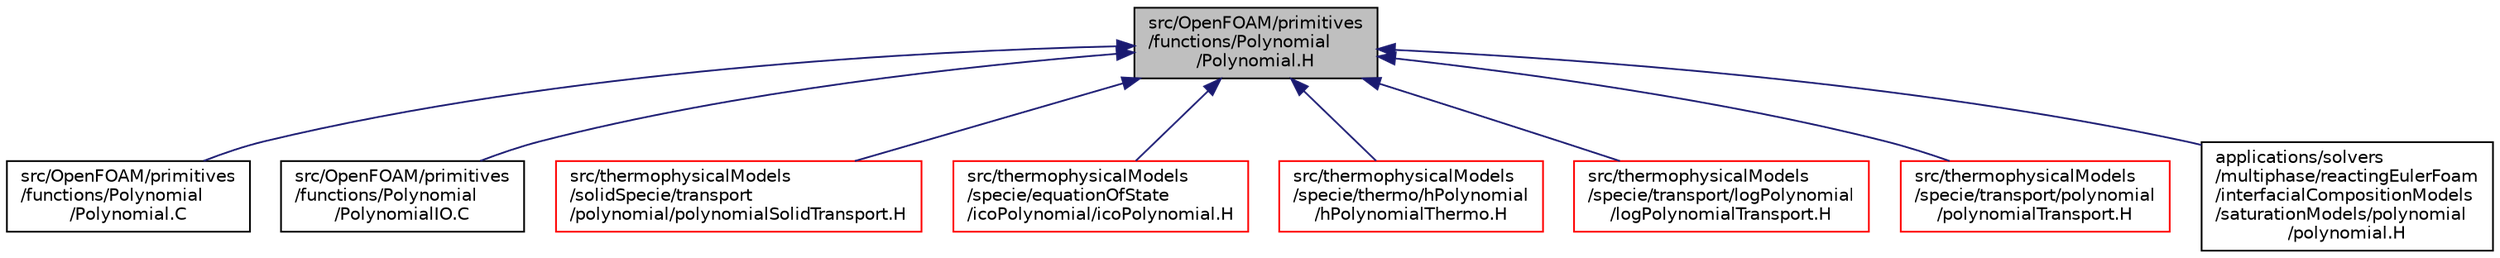 digraph "src/OpenFOAM/primitives/functions/Polynomial/Polynomial.H"
{
  bgcolor="transparent";
  edge [fontname="Helvetica",fontsize="10",labelfontname="Helvetica",labelfontsize="10"];
  node [fontname="Helvetica",fontsize="10",shape=record];
  Node1 [label="src/OpenFOAM/primitives\l/functions/Polynomial\l/Polynomial.H",height=0.2,width=0.4,color="black", fillcolor="grey75", style="filled", fontcolor="black"];
  Node1 -> Node2 [dir="back",color="midnightblue",fontsize="10",style="solid",fontname="Helvetica"];
  Node2 [label="src/OpenFOAM/primitives\l/functions/Polynomial\l/Polynomial.C",height=0.2,width=0.4,color="black",URL="$a08979.html"];
  Node1 -> Node3 [dir="back",color="midnightblue",fontsize="10",style="solid",fontname="Helvetica"];
  Node3 [label="src/OpenFOAM/primitives\l/functions/Polynomial\l/PolynomialIO.C",height=0.2,width=0.4,color="black",URL="$a08983.html"];
  Node1 -> Node4 [dir="back",color="midnightblue",fontsize="10",style="solid",fontname="Helvetica"];
  Node4 [label="src/thermophysicalModels\l/solidSpecie/transport\l/polynomial/polynomialSolidTransport.H",height=0.2,width=0.4,color="red",URL="$a10492.html"];
  Node1 -> Node5 [dir="back",color="midnightblue",fontsize="10",style="solid",fontname="Helvetica"];
  Node5 [label="src/thermophysicalModels\l/specie/equationOfState\l/icoPolynomial/icoPolynomial.H",height=0.2,width=0.4,color="red",URL="$a10513.html"];
  Node1 -> Node6 [dir="back",color="midnightblue",fontsize="10",style="solid",fontname="Helvetica"];
  Node6 [label="src/thermophysicalModels\l/specie/thermo/hPolynomial\l/hPolynomialThermo.H",height=0.2,width=0.4,color="red",URL="$a10586.html"];
  Node1 -> Node7 [dir="back",color="midnightblue",fontsize="10",style="solid",fontname="Helvetica"];
  Node7 [label="src/thermophysicalModels\l/specie/transport/logPolynomial\l/logPolynomialTransport.H",height=0.2,width=0.4,color="red",URL="$a10606.html"];
  Node1 -> Node8 [dir="back",color="midnightblue",fontsize="10",style="solid",fontname="Helvetica"];
  Node8 [label="src/thermophysicalModels\l/specie/transport/polynomial\l/polynomialTransport.H",height=0.2,width=0.4,color="red",URL="$a10609.html"];
  Node1 -> Node9 [dir="back",color="midnightblue",fontsize="10",style="solid",fontname="Helvetica"];
  Node9 [label="applications/solvers\l/multiphase/reactingEulerFoam\l/interfacialCompositionModels\l/saturationModels/polynomial\l/polynomial.H",height=0.2,width=0.4,color="black",URL="$a03562.html"];
}
